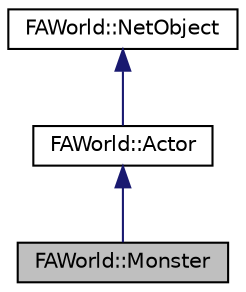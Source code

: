 digraph G
{
  edge [fontname="Helvetica",fontsize="10",labelfontname="Helvetica",labelfontsize="10"];
  node [fontname="Helvetica",fontsize="10",shape=record];
  Node1 [label="FAWorld::Monster",height=0.2,width=0.4,color="black", fillcolor="grey75", style="filled" fontcolor="black"];
  Node2 -> Node1 [dir="back",color="midnightblue",fontsize="10",style="solid",fontname="Helvetica"];
  Node2 [label="FAWorld::Actor",height=0.2,width=0.4,color="black", fillcolor="white", style="filled",URL="$class_f_a_world_1_1_actor.html"];
  Node3 -> Node2 [dir="back",color="midnightblue",fontsize="10",style="solid",fontname="Helvetica"];
  Node3 [label="FAWorld::NetObject",height=0.2,width=0.4,color="black", fillcolor="white", style="filled",URL="$class_f_a_world_1_1_net_object.html"];
}
